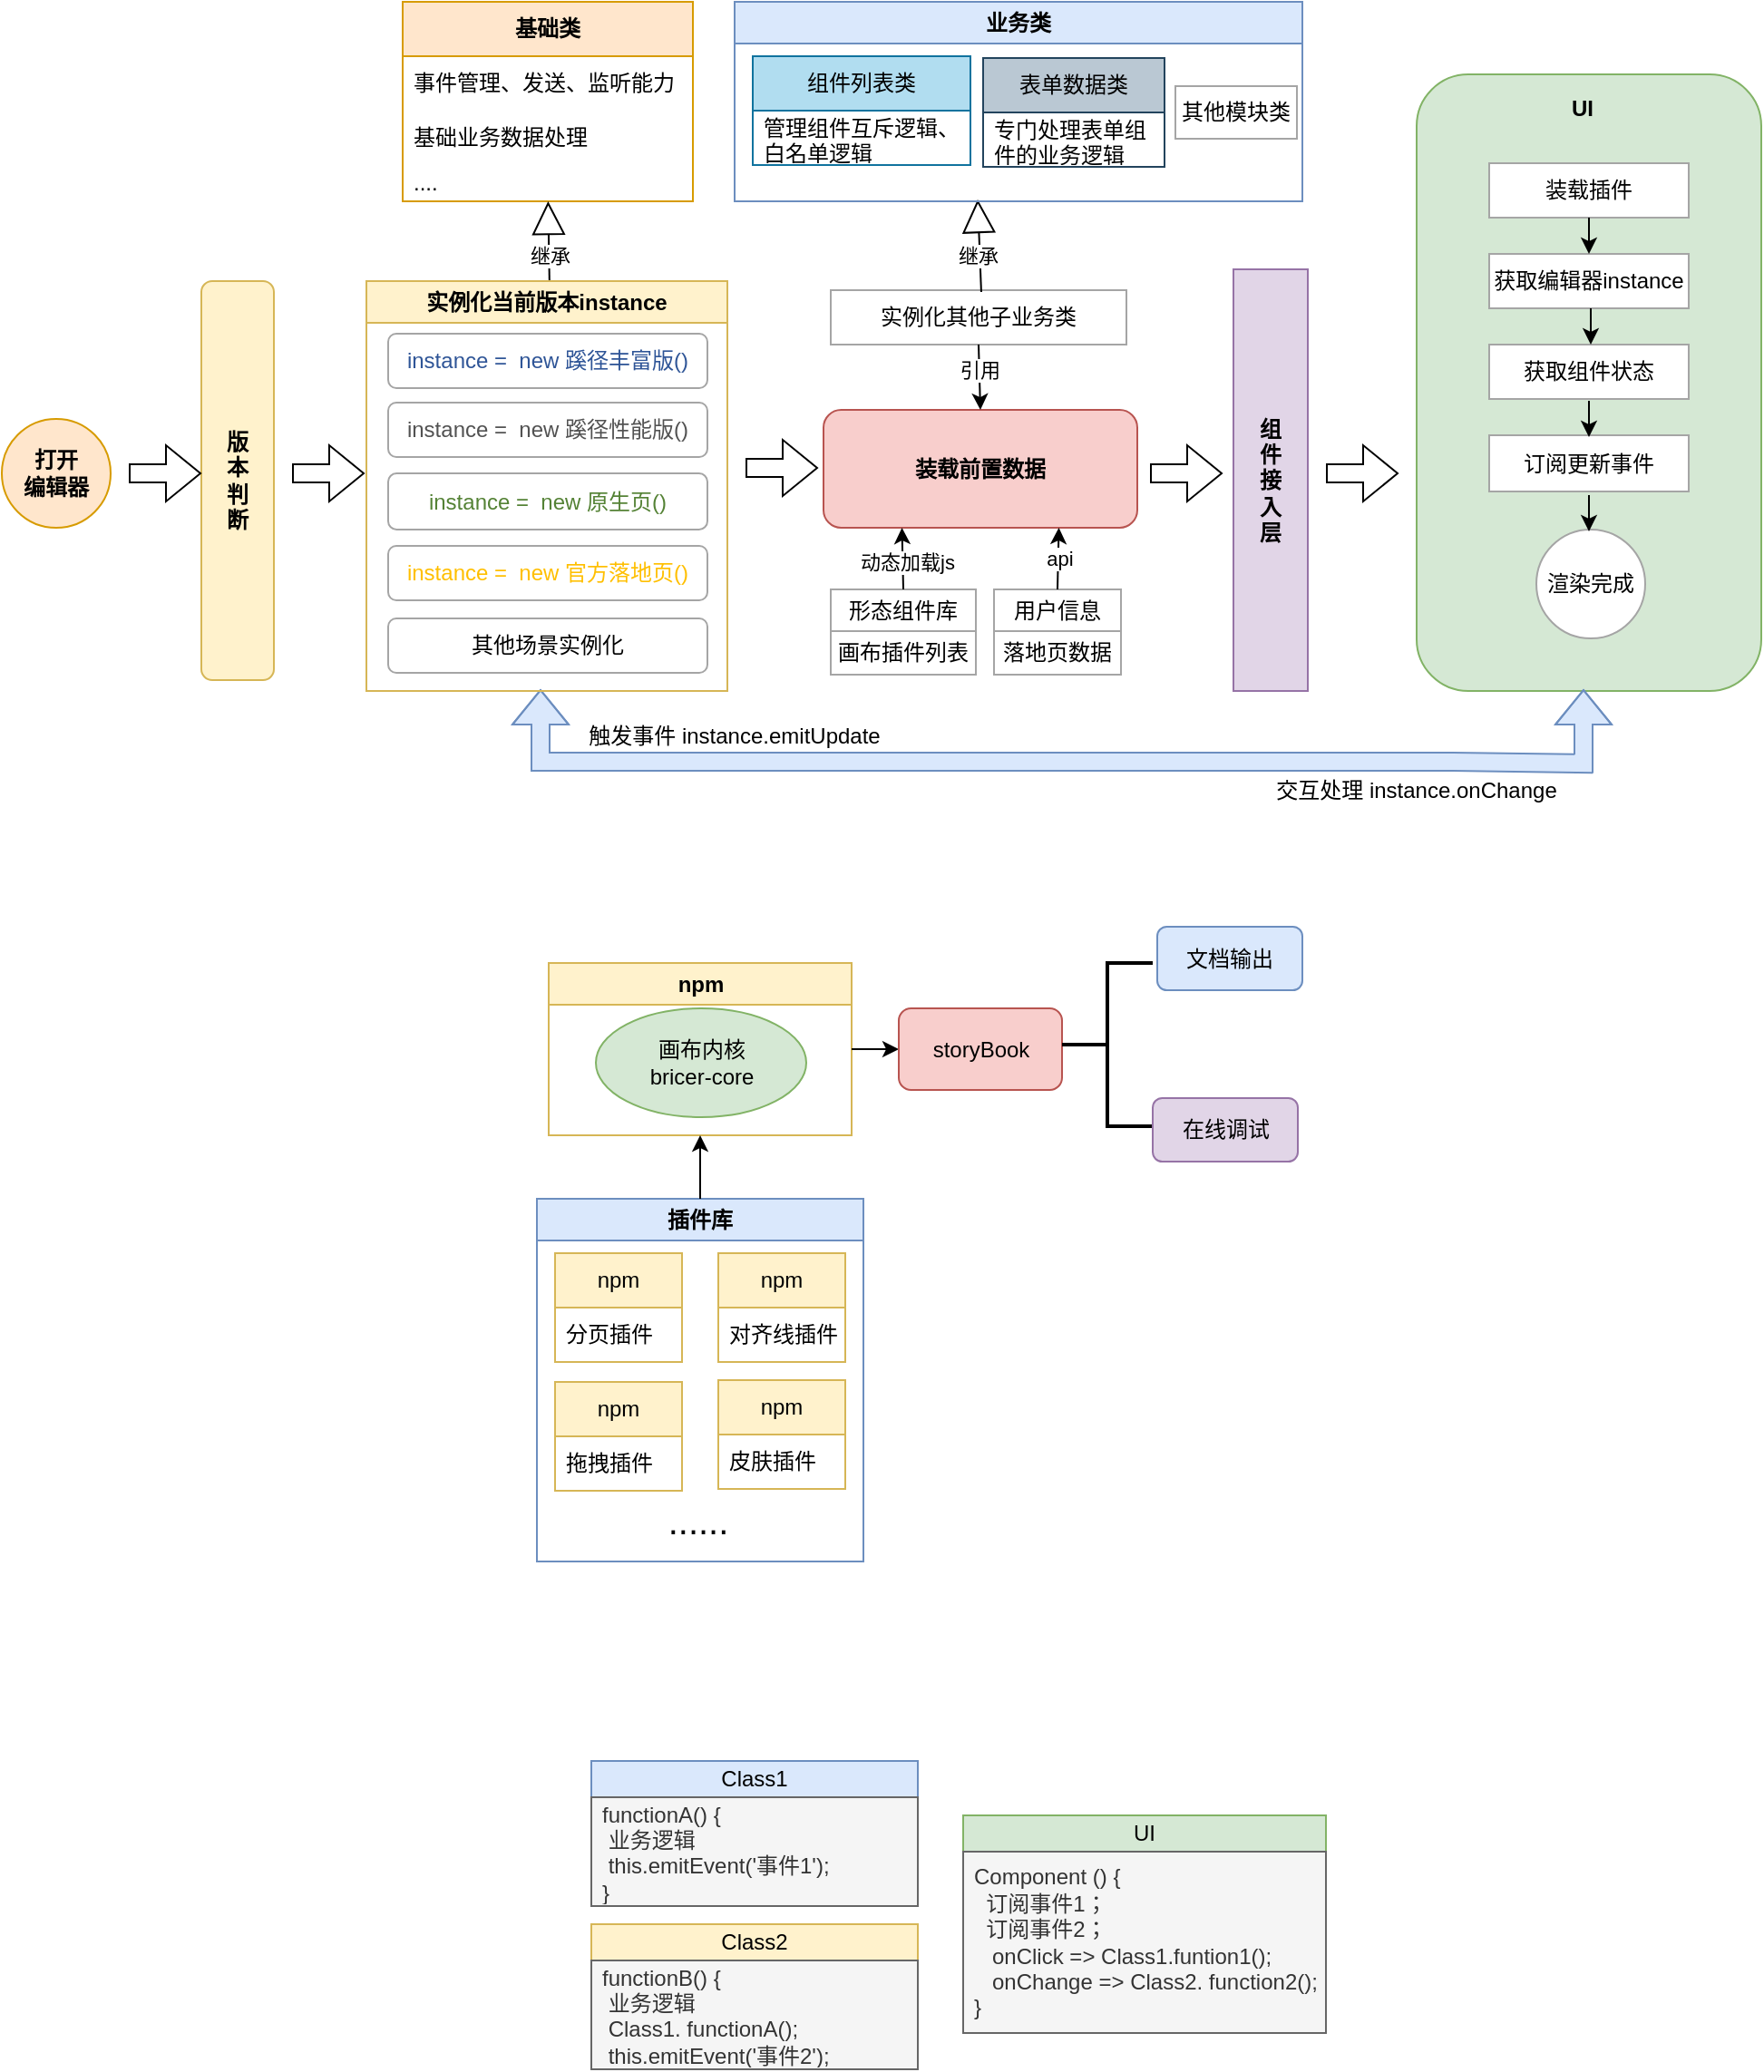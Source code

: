 <mxfile version="22.1.18" type="github">
  <diagram name="第 1 页" id="_vfewswIjysuvZJ_qlGc">
    <mxGraphModel dx="1434" dy="1989" grid="1" gridSize="10" guides="1" tooltips="1" connect="1" arrows="1" fold="1" page="1" pageScale="1" pageWidth="827" pageHeight="1169" math="0" shadow="0">
      <root>
        <mxCell id="0" />
        <mxCell id="1" parent="0" />
        <mxCell id="3l8t6mUNtK_PsgLy6fKD-7" value="打开&lt;br&gt;编辑器" style="ellipse;whiteSpace=wrap;html=1;aspect=fixed;fillColor=#ffe6cc;strokeColor=#d79b00;fontStyle=1" vertex="1" parent="1">
          <mxGeometry x="10" y="210" width="60" height="60" as="geometry" />
        </mxCell>
        <mxCell id="3l8t6mUNtK_PsgLy6fKD-10" value="版&lt;br&gt;本&lt;br&gt;判&lt;br&gt;断" style="rounded=1;whiteSpace=wrap;html=1;verticalAlign=middle;labelBackgroundColor=none;strokeColor=#d6b656;fillColor=#fff2cc;fontStyle=1" vertex="1" parent="1">
          <mxGeometry x="120" y="134" width="40" height="220" as="geometry" />
        </mxCell>
        <mxCell id="3l8t6mUNtK_PsgLy6fKD-12" value="instance =&amp;nbsp; new 蹊径丰富版()" style="rounded=1;whiteSpace=wrap;html=1;fontColor=#2f5597;strokeColor=#a5a5a5;fontStyle=0" vertex="1" parent="1">
          <mxGeometry x="223" y="163" width="176" height="30" as="geometry" />
        </mxCell>
        <mxCell id="3l8t6mUNtK_PsgLy6fKD-13" value="instance =&amp;nbsp; new 蹊径性能版()" style="rounded=1;whiteSpace=wrap;html=1;fontColor=#525252;strokeColor=#a5a5a5;fontStyle=0" vertex="1" parent="1">
          <mxGeometry x="223" y="201" width="176" height="30" as="geometry" />
        </mxCell>
        <mxCell id="3l8t6mUNtK_PsgLy6fKD-14" value="instance =&amp;nbsp; new 原生页()" style="rounded=1;whiteSpace=wrap;html=1;fontColor=#548235;strokeColor=#a5a5a5;fontStyle=0" vertex="1" parent="1">
          <mxGeometry x="223" y="240" width="176" height="31" as="geometry" />
        </mxCell>
        <mxCell id="3l8t6mUNtK_PsgLy6fKD-15" value="instance =&amp;nbsp; new 官方落地页()" style="rounded=1;whiteSpace=wrap;html=1;fontColor=#ffbf00;strokeColor=#a5a5a5;fontStyle=0" vertex="1" parent="1">
          <mxGeometry x="223" y="280" width="176" height="30" as="geometry" />
        </mxCell>
        <mxCell id="3l8t6mUNtK_PsgLy6fKD-16" value="其他场景实例化" style="rounded=1;whiteSpace=wrap;html=1;strokeColor=#a5a5a5;fontStyle=0" vertex="1" parent="1">
          <mxGeometry x="223" y="320" width="176" height="30" as="geometry" />
        </mxCell>
        <mxCell id="3l8t6mUNtK_PsgLy6fKD-17" value="基础类" style="swimlane;fontStyle=1;childLayout=stackLayout;horizontal=1;startSize=30;horizontalStack=0;resizeParent=1;resizeParentMax=0;resizeLast=0;collapsible=1;marginBottom=0;whiteSpace=wrap;html=1;strokeColor=#d79b00;fillColor=#ffe6cc;" vertex="1" parent="1">
          <mxGeometry x="231" y="-20" width="160" height="110" as="geometry" />
        </mxCell>
        <mxCell id="3l8t6mUNtK_PsgLy6fKD-18" value="事件管理、发送、监听能力" style="text;strokeColor=none;fillColor=none;align=left;verticalAlign=middle;spacingLeft=4;spacingRight=4;overflow=hidden;points=[[0,0.5],[1,0.5]];portConstraint=eastwest;rotatable=0;whiteSpace=wrap;html=1;fontStyle=0" vertex="1" parent="3l8t6mUNtK_PsgLy6fKD-17">
          <mxGeometry y="30" width="160" height="30" as="geometry" />
        </mxCell>
        <mxCell id="3l8t6mUNtK_PsgLy6fKD-19" value="基础业务数据处理" style="text;strokeColor=none;fillColor=none;align=left;verticalAlign=middle;spacingLeft=4;spacingRight=4;overflow=hidden;points=[[0,0.5],[1,0.5]];portConstraint=eastwest;rotatable=0;whiteSpace=wrap;html=1;fontStyle=0" vertex="1" parent="3l8t6mUNtK_PsgLy6fKD-17">
          <mxGeometry y="60" width="160" height="30" as="geometry" />
        </mxCell>
        <mxCell id="3l8t6mUNtK_PsgLy6fKD-23" value="...." style="text;strokeColor=none;fillColor=none;align=left;verticalAlign=middle;spacingLeft=4;spacingRight=4;overflow=hidden;points=[[0,0.5],[1,0.5]];portConstraint=eastwest;rotatable=0;whiteSpace=wrap;html=1;fontStyle=0" vertex="1" parent="3l8t6mUNtK_PsgLy6fKD-17">
          <mxGeometry y="90" width="160" height="20" as="geometry" />
        </mxCell>
        <mxCell id="3l8t6mUNtK_PsgLy6fKD-26" value="继承" style="endArrow=block;endSize=16;endFill=0;html=1;rounded=0;exitX=0.5;exitY=0;exitDx=0;exitDy=0;fontStyle=0" edge="1" parent="1" target="3l8t6mUNtK_PsgLy6fKD-23">
          <mxGeometry x="-0.225" width="160" relative="1" as="geometry">
            <mxPoint x="312" y="139" as="sourcePoint" />
            <mxPoint x="567" y="44" as="targetPoint" />
            <mxPoint as="offset" />
          </mxGeometry>
        </mxCell>
        <mxCell id="3l8t6mUNtK_PsgLy6fKD-31" value="装载前置数据" style="rounded=1;whiteSpace=wrap;html=1;strokeColor=#b85450;fillColor=#f8cecc;fontStyle=1" vertex="1" parent="1">
          <mxGeometry x="463" y="205" width="173" height="65" as="geometry" />
        </mxCell>
        <mxCell id="3l8t6mUNtK_PsgLy6fKD-32" value="落地页数据" style="rounded=0;whiteSpace=wrap;html=1;strokeColor=#a5a5a5;fontStyle=0" vertex="1" parent="1">
          <mxGeometry x="557" y="327" width="70" height="24" as="geometry" />
        </mxCell>
        <mxCell id="3l8t6mUNtK_PsgLy6fKD-33" value="用户信息" style="rounded=0;whiteSpace=wrap;html=1;strokeColor=#a5a5a5;fontStyle=0" vertex="1" parent="1">
          <mxGeometry x="557" y="304" width="70" height="23" as="geometry" />
        </mxCell>
        <mxCell id="3l8t6mUNtK_PsgLy6fKD-34" value="画布插件列表" style="rounded=0;whiteSpace=wrap;html=1;strokeColor=#a5a5a5;fontStyle=0" vertex="1" parent="1">
          <mxGeometry x="467" y="327" width="80" height="24" as="geometry" />
        </mxCell>
        <mxCell id="3l8t6mUNtK_PsgLy6fKD-35" value="形态组件库" style="rounded=0;whiteSpace=wrap;html=1;strokeColor=#a5a5a5;fontStyle=0" vertex="1" parent="1">
          <mxGeometry x="467" y="304" width="80" height="23" as="geometry" />
        </mxCell>
        <mxCell id="3l8t6mUNtK_PsgLy6fKD-37" value="组&lt;br&gt;件&lt;br&gt;接&lt;br&gt;入&lt;br&gt;层" style="rounded=0;whiteSpace=wrap;html=1;strokeColor=#9673a6;fillColor=#e1d5e7;fontStyle=1" vertex="1" parent="1">
          <mxGeometry x="689" y="127.5" width="41" height="232.5" as="geometry" />
        </mxCell>
        <mxCell id="3l8t6mUNtK_PsgLy6fKD-38" value="实例化其他子业务类" style="rounded=0;whiteSpace=wrap;html=1;fontStyle=0;strokeColor=#a5a5a5;" vertex="1" parent="1">
          <mxGeometry x="467" y="139" width="163" height="30" as="geometry" />
        </mxCell>
        <mxCell id="3l8t6mUNtK_PsgLy6fKD-40" value="组件列表类" style="swimlane;fontStyle=0;childLayout=stackLayout;horizontal=1;startSize=30;horizontalStack=0;resizeParent=1;resizeParentMax=0;resizeLast=0;collapsible=1;marginBottom=0;whiteSpace=wrap;html=1;fillColor=#b1ddf0;strokeColor=#10739e;" vertex="1" parent="1">
          <mxGeometry x="424" y="10" width="120" height="60" as="geometry" />
        </mxCell>
        <mxCell id="3l8t6mUNtK_PsgLy6fKD-42" value="管理组件互斥逻辑、白名单逻辑" style="text;strokeColor=none;fillColor=none;align=left;verticalAlign=middle;spacingLeft=4;spacingRight=4;overflow=hidden;points=[[0,0.5],[1,0.5]];portConstraint=eastwest;rotatable=0;whiteSpace=wrap;html=1;fontStyle=0" vertex="1" parent="3l8t6mUNtK_PsgLy6fKD-40">
          <mxGeometry y="30" width="120" height="30" as="geometry" />
        </mxCell>
        <mxCell id="3l8t6mUNtK_PsgLy6fKD-44" value="表单数据类" style="swimlane;fontStyle=0;childLayout=stackLayout;horizontal=1;startSize=30;horizontalStack=0;resizeParent=1;resizeParentMax=0;resizeLast=0;collapsible=1;marginBottom=0;whiteSpace=wrap;html=1;strokeColor=#23445d;fillColor=#bac8d3;" vertex="1" parent="1">
          <mxGeometry x="551" y="11" width="100" height="60" as="geometry" />
        </mxCell>
        <mxCell id="3l8t6mUNtK_PsgLy6fKD-46" value="专门处理表单组件的业务逻辑" style="text;strokeColor=none;fillColor=none;align=left;verticalAlign=middle;spacingLeft=4;spacingRight=4;overflow=hidden;points=[[0,0.5],[1,0.5]];portConstraint=eastwest;rotatable=0;whiteSpace=wrap;html=1;fontStyle=0" vertex="1" parent="3l8t6mUNtK_PsgLy6fKD-44">
          <mxGeometry y="30" width="100" height="30" as="geometry" />
        </mxCell>
        <mxCell id="3l8t6mUNtK_PsgLy6fKD-63" value="" style="rounded=1;whiteSpace=wrap;html=1;fillColor=#d5e8d4;strokeColor=#82b366;fontStyle=0" vertex="1" parent="1">
          <mxGeometry x="790" y="20" width="190" height="340" as="geometry" />
        </mxCell>
        <mxCell id="3l8t6mUNtK_PsgLy6fKD-64" value="UI" style="text;html=1;strokeColor=none;fillColor=none;align=center;verticalAlign=middle;whiteSpace=wrap;rounded=0;fontStyle=1" vertex="1" parent="1">
          <mxGeometry x="844" y="24" width="75" height="30" as="geometry" />
        </mxCell>
        <mxCell id="3l8t6mUNtK_PsgLy6fKD-65" value="装载插件" style="rounded=0;whiteSpace=wrap;html=1;strokeColor=#a5a5a5;fontStyle=0" vertex="1" parent="1">
          <mxGeometry x="830" y="69" width="110" height="30" as="geometry" />
        </mxCell>
        <mxCell id="3l8t6mUNtK_PsgLy6fKD-66" value="获取编辑器instance" style="rounded=0;whiteSpace=wrap;html=1;strokeColor=#a5a5a5;fontStyle=0" vertex="1" parent="1">
          <mxGeometry x="830" y="119" width="110" height="30" as="geometry" />
        </mxCell>
        <mxCell id="3l8t6mUNtK_PsgLy6fKD-67" value="获取组件状态" style="rounded=0;whiteSpace=wrap;html=1;strokeColor=#a5a5a5;fontStyle=0" vertex="1" parent="1">
          <mxGeometry x="830" y="169" width="110" height="30" as="geometry" />
        </mxCell>
        <mxCell id="3l8t6mUNtK_PsgLy6fKD-68" value="订阅更新事件" style="rounded=0;whiteSpace=wrap;html=1;strokeColor=#a5a5a5;fontStyle=0" vertex="1" parent="1">
          <mxGeometry x="830" y="219" width="110" height="31" as="geometry" />
        </mxCell>
        <mxCell id="3l8t6mUNtK_PsgLy6fKD-73" value="渲染完成" style="ellipse;whiteSpace=wrap;html=1;aspect=fixed;strokeColor=#a5a5a5;fontStyle=0" vertex="1" parent="1">
          <mxGeometry x="856" y="271" width="60" height="60" as="geometry" />
        </mxCell>
        <mxCell id="3l8t6mUNtK_PsgLy6fKD-76" value="" style="shape=flexArrow;endArrow=classic;startArrow=classic;html=1;rounded=0;entryX=0.5;entryY=1;entryDx=0;entryDy=0;strokeColor=#6c8ebf;fillColor=#dae8fc;fontStyle=0" edge="1" parent="1">
          <mxGeometry width="100" height="100" relative="1" as="geometry">
            <mxPoint x="307" y="359" as="sourcePoint" />
            <mxPoint x="882" y="359" as="targetPoint" />
            <Array as="points">
              <mxPoint x="307" y="399" />
              <mxPoint x="597" y="399" />
              <mxPoint x="737" y="399" />
              <mxPoint x="810" y="399" />
              <mxPoint x="882" y="400" />
            </Array>
          </mxGeometry>
        </mxCell>
        <mxCell id="3l8t6mUNtK_PsgLy6fKD-77" value="交互处理 instance.onChange" style="text;html=1;strokeColor=none;fillColor=none;align=center;verticalAlign=middle;whiteSpace=wrap;rounded=0;fontStyle=0" vertex="1" parent="1">
          <mxGeometry x="698" y="400" width="184" height="30" as="geometry" />
        </mxCell>
        <mxCell id="3l8t6mUNtK_PsgLy6fKD-78" value="触发事件 instance.emitUpdate" style="text;html=1;strokeColor=none;fillColor=none;align=center;verticalAlign=middle;whiteSpace=wrap;rounded=0;fontStyle=0" vertex="1" parent="1">
          <mxGeometry x="323" y="370" width="182" height="30" as="geometry" />
        </mxCell>
        <mxCell id="3l8t6mUNtK_PsgLy6fKD-80" value="继承" style="endArrow=block;endSize=16;endFill=0;html=1;rounded=0;exitX=0.644;exitY=0.067;exitDx=0;exitDy=0;exitPerimeter=0;fontStyle=0" edge="1" parent="1">
          <mxGeometry x="-0.214" y="1" width="160" relative="1" as="geometry">
            <mxPoint x="549.972" y="140.01" as="sourcePoint" />
            <mxPoint x="548" y="89" as="targetPoint" />
            <mxPoint as="offset" />
          </mxGeometry>
        </mxCell>
        <mxCell id="3l8t6mUNtK_PsgLy6fKD-81" value="" style="endArrow=classic;html=1;rounded=0;exitX=0.5;exitY=1;exitDx=0;exitDy=0;entryX=0.5;entryY=0;entryDx=0;entryDy=0;fontStyle=0" edge="1" parent="1" source="3l8t6mUNtK_PsgLy6fKD-38" target="3l8t6mUNtK_PsgLy6fKD-31">
          <mxGeometry width="50" height="50" relative="1" as="geometry">
            <mxPoint x="640" y="210" as="sourcePoint" />
            <mxPoint x="690" y="160" as="targetPoint" />
          </mxGeometry>
        </mxCell>
        <mxCell id="3l8t6mUNtK_PsgLy6fKD-82" value="引用" style="edgeLabel;html=1;align=center;verticalAlign=middle;resizable=0;points=[];fontStyle=0" vertex="1" connectable="0" parent="3l8t6mUNtK_PsgLy6fKD-81">
          <mxGeometry x="-0.222" relative="1" as="geometry">
            <mxPoint as="offset" />
          </mxGeometry>
        </mxCell>
        <mxCell id="3l8t6mUNtK_PsgLy6fKD-83" value="" style="endArrow=classic;html=1;rounded=0;entryX=0.25;entryY=1;entryDx=0;entryDy=0;exitX=0.5;exitY=0;exitDx=0;exitDy=0;fontStyle=0" edge="1" parent="1" source="3l8t6mUNtK_PsgLy6fKD-35" target="3l8t6mUNtK_PsgLy6fKD-31">
          <mxGeometry width="50" height="50" relative="1" as="geometry">
            <mxPoint x="640" y="300" as="sourcePoint" />
            <mxPoint x="690" y="250" as="targetPoint" />
          </mxGeometry>
        </mxCell>
        <mxCell id="3l8t6mUNtK_PsgLy6fKD-84" value="动态加载js" style="edgeLabel;html=1;align=center;verticalAlign=middle;resizable=0;points=[];fontStyle=0" vertex="1" connectable="0" parent="3l8t6mUNtK_PsgLy6fKD-83">
          <mxGeometry x="-0.077" y="-2" relative="1" as="geometry">
            <mxPoint as="offset" />
          </mxGeometry>
        </mxCell>
        <mxCell id="3l8t6mUNtK_PsgLy6fKD-85" value="" style="endArrow=classic;html=1;rounded=0;exitX=0.5;exitY=0;exitDx=0;exitDy=0;entryX=0.75;entryY=1;entryDx=0;entryDy=0;fontStyle=0" edge="1" parent="1" source="3l8t6mUNtK_PsgLy6fKD-33" target="3l8t6mUNtK_PsgLy6fKD-31">
          <mxGeometry width="50" height="50" relative="1" as="geometry">
            <mxPoint x="670" y="300" as="sourcePoint" />
            <mxPoint x="720" y="250" as="targetPoint" />
          </mxGeometry>
        </mxCell>
        <mxCell id="3l8t6mUNtK_PsgLy6fKD-86" value="api" style="edgeLabel;html=1;align=center;verticalAlign=middle;resizable=0;points=[];fontStyle=0" vertex="1" connectable="0" parent="3l8t6mUNtK_PsgLy6fKD-85">
          <mxGeometry x="-0.001" relative="1" as="geometry">
            <mxPoint as="offset" />
          </mxGeometry>
        </mxCell>
        <mxCell id="3l8t6mUNtK_PsgLy6fKD-91" value="" style="shape=flexArrow;endArrow=classic;html=1;rounded=0;fontStyle=0" edge="1" parent="1">
          <mxGeometry width="50" height="50" relative="1" as="geometry">
            <mxPoint x="420" y="237" as="sourcePoint" />
            <mxPoint x="460" y="237" as="targetPoint" />
          </mxGeometry>
        </mxCell>
        <mxCell id="3l8t6mUNtK_PsgLy6fKD-93" value="" style="shape=flexArrow;endArrow=classic;html=1;rounded=0;fontStyle=0" edge="1" parent="1">
          <mxGeometry width="50" height="50" relative="1" as="geometry">
            <mxPoint x="643" y="240" as="sourcePoint" />
            <mxPoint x="683" y="240" as="targetPoint" />
          </mxGeometry>
        </mxCell>
        <mxCell id="3l8t6mUNtK_PsgLy6fKD-97" value="业务类" style="swimlane;whiteSpace=wrap;html=1;strokeColor=#6c8ebf;fillColor=#dae8fc;fontStyle=1" vertex="1" parent="1">
          <mxGeometry x="414" y="-20" width="313" height="110" as="geometry" />
        </mxCell>
        <mxCell id="3l8t6mUNtK_PsgLy6fKD-101" value="其他模块类" style="rounded=0;whiteSpace=wrap;html=1;strokeColor=#a5a5a5;fontStyle=0" vertex="1" parent="3l8t6mUNtK_PsgLy6fKD-97">
          <mxGeometry x="243" y="46.5" width="67" height="29" as="geometry" />
        </mxCell>
        <mxCell id="3l8t6mUNtK_PsgLy6fKD-102" value="" style="shape=flexArrow;endArrow=classic;html=1;rounded=0;fontStyle=0" edge="1" parent="1">
          <mxGeometry width="50" height="50" relative="1" as="geometry">
            <mxPoint x="740" y="240" as="sourcePoint" />
            <mxPoint x="780" y="240" as="targetPoint" />
          </mxGeometry>
        </mxCell>
        <mxCell id="3l8t6mUNtK_PsgLy6fKD-111" value="" style="endArrow=classic;html=1;rounded=0;exitX=0.5;exitY=1;exitDx=0;exitDy=0;fontStyle=0" edge="1" parent="1" source="3l8t6mUNtK_PsgLy6fKD-65" target="3l8t6mUNtK_PsgLy6fKD-66">
          <mxGeometry width="50" height="50" relative="1" as="geometry">
            <mxPoint x="1070" y="200" as="sourcePoint" />
            <mxPoint x="1120" y="150" as="targetPoint" />
          </mxGeometry>
        </mxCell>
        <mxCell id="3l8t6mUNtK_PsgLy6fKD-112" value="" style="endArrow=classic;html=1;rounded=0;exitX=0.5;exitY=1;exitDx=0;exitDy=0;fontStyle=0" edge="1" parent="1">
          <mxGeometry width="50" height="50" relative="1" as="geometry">
            <mxPoint x="886" y="149" as="sourcePoint" />
            <mxPoint x="886" y="169" as="targetPoint" />
          </mxGeometry>
        </mxCell>
        <mxCell id="3l8t6mUNtK_PsgLy6fKD-113" value="" style="endArrow=classic;html=1;rounded=0;exitX=0.5;exitY=1;exitDx=0;exitDy=0;fontStyle=0" edge="1" parent="1">
          <mxGeometry width="50" height="50" relative="1" as="geometry">
            <mxPoint x="885" y="200" as="sourcePoint" />
            <mxPoint x="885" y="220" as="targetPoint" />
          </mxGeometry>
        </mxCell>
        <mxCell id="3l8t6mUNtK_PsgLy6fKD-114" value="" style="endArrow=classic;html=1;rounded=0;exitX=0.5;exitY=1;exitDx=0;exitDy=0;fontStyle=0" edge="1" parent="1">
          <mxGeometry width="50" height="50" relative="1" as="geometry">
            <mxPoint x="885" y="252" as="sourcePoint" />
            <mxPoint x="885" y="272" as="targetPoint" />
          </mxGeometry>
        </mxCell>
        <mxCell id="3l8t6mUNtK_PsgLy6fKD-115" value="实例化当前版本instance" style="swimlane;whiteSpace=wrap;html=1;fillColor=#fff2cc;strokeColor=#d6b656;fontStyle=1" vertex="1" parent="1">
          <mxGeometry x="211" y="134" width="199" height="226" as="geometry" />
        </mxCell>
        <mxCell id="3l8t6mUNtK_PsgLy6fKD-116" value="" style="shape=flexArrow;endArrow=classic;html=1;rounded=0;fontStyle=0" edge="1" parent="1">
          <mxGeometry width="50" height="50" relative="1" as="geometry">
            <mxPoint x="170" y="240" as="sourcePoint" />
            <mxPoint x="210" y="240" as="targetPoint" />
          </mxGeometry>
        </mxCell>
        <mxCell id="3l8t6mUNtK_PsgLy6fKD-117" value="" style="shape=flexArrow;endArrow=classic;html=1;rounded=0;fontStyle=0" edge="1" parent="1">
          <mxGeometry width="50" height="50" relative="1" as="geometry">
            <mxPoint x="80" y="240" as="sourcePoint" />
            <mxPoint x="120" y="240" as="targetPoint" />
          </mxGeometry>
        </mxCell>
        <mxCell id="3l8t6mUNtK_PsgLy6fKD-148" value="npm" style="swimlane;whiteSpace=wrap;html=1;fillColor=#fff2cc;strokeColor=#d6b656;" vertex="1" parent="1">
          <mxGeometry x="311.5" y="510" width="167" height="95" as="geometry" />
        </mxCell>
        <mxCell id="3l8t6mUNtK_PsgLy6fKD-149" value="画布内核&lt;br&gt;bricer-core" style="ellipse;whiteSpace=wrap;html=1;fillColor=#d5e8d4;strokeColor=#82b366;" vertex="1" parent="3l8t6mUNtK_PsgLy6fKD-148">
          <mxGeometry x="26" y="25" width="116" height="60" as="geometry" />
        </mxCell>
        <mxCell id="3l8t6mUNtK_PsgLy6fKD-150" value="插件库" style="swimlane;whiteSpace=wrap;html=1;fillColor=#dae8fc;strokeColor=#6c8ebf;" vertex="1" parent="1">
          <mxGeometry x="305" y="640" width="180" height="200" as="geometry" />
        </mxCell>
        <mxCell id="3l8t6mUNtK_PsgLy6fKD-160" value="npm" style="swimlane;fontStyle=0;childLayout=stackLayout;horizontal=1;startSize=30;horizontalStack=0;resizeParent=1;resizeParentMax=0;resizeLast=0;collapsible=1;marginBottom=0;whiteSpace=wrap;html=1;fillColor=#fff2cc;strokeColor=#d6b656;" vertex="1" parent="3l8t6mUNtK_PsgLy6fKD-150">
          <mxGeometry x="10" y="30" width="70" height="60" as="geometry" />
        </mxCell>
        <mxCell id="3l8t6mUNtK_PsgLy6fKD-161" value="分页插件" style="text;strokeColor=none;fillColor=none;align=left;verticalAlign=middle;spacingLeft=4;spacingRight=4;overflow=hidden;points=[[0,0.5],[1,0.5]];portConstraint=eastwest;rotatable=0;whiteSpace=wrap;html=1;" vertex="1" parent="3l8t6mUNtK_PsgLy6fKD-160">
          <mxGeometry y="30" width="70" height="30" as="geometry" />
        </mxCell>
        <mxCell id="3l8t6mUNtK_PsgLy6fKD-166" value="npm" style="swimlane;fontStyle=0;childLayout=stackLayout;horizontal=1;startSize=30;horizontalStack=0;resizeParent=1;resizeParentMax=0;resizeLast=0;collapsible=1;marginBottom=0;whiteSpace=wrap;html=1;fillColor=#fff2cc;strokeColor=#d6b656;" vertex="1" parent="3l8t6mUNtK_PsgLy6fKD-150">
          <mxGeometry x="100" y="30" width="70" height="60" as="geometry" />
        </mxCell>
        <mxCell id="3l8t6mUNtK_PsgLy6fKD-167" value="对齐线插件" style="text;strokeColor=none;fillColor=none;align=left;verticalAlign=middle;spacingLeft=4;spacingRight=4;overflow=hidden;points=[[0,0.5],[1,0.5]];portConstraint=eastwest;rotatable=0;whiteSpace=wrap;html=1;" vertex="1" parent="3l8t6mUNtK_PsgLy6fKD-166">
          <mxGeometry y="30" width="70" height="30" as="geometry" />
        </mxCell>
        <mxCell id="3l8t6mUNtK_PsgLy6fKD-168" value="npm" style="swimlane;fontStyle=0;childLayout=stackLayout;horizontal=1;startSize=30;horizontalStack=0;resizeParent=1;resizeParentMax=0;resizeLast=0;collapsible=1;marginBottom=0;whiteSpace=wrap;html=1;fillColor=#fff2cc;strokeColor=#d6b656;" vertex="1" parent="3l8t6mUNtK_PsgLy6fKD-150">
          <mxGeometry x="100" y="100" width="70" height="60" as="geometry" />
        </mxCell>
        <mxCell id="3l8t6mUNtK_PsgLy6fKD-169" value="皮肤插件" style="text;strokeColor=none;fillColor=none;align=left;verticalAlign=middle;spacingLeft=4;spacingRight=4;overflow=hidden;points=[[0,0.5],[1,0.5]];portConstraint=eastwest;rotatable=0;whiteSpace=wrap;html=1;" vertex="1" parent="3l8t6mUNtK_PsgLy6fKD-168">
          <mxGeometry y="30" width="70" height="30" as="geometry" />
        </mxCell>
        <mxCell id="3l8t6mUNtK_PsgLy6fKD-170" value="npm" style="swimlane;fontStyle=0;childLayout=stackLayout;horizontal=1;startSize=30;horizontalStack=0;resizeParent=1;resizeParentMax=0;resizeLast=0;collapsible=1;marginBottom=0;whiteSpace=wrap;html=1;fillColor=#fff2cc;strokeColor=#d6b656;" vertex="1" parent="3l8t6mUNtK_PsgLy6fKD-150">
          <mxGeometry x="10" y="101" width="70" height="60" as="geometry" />
        </mxCell>
        <mxCell id="3l8t6mUNtK_PsgLy6fKD-171" value="拖拽插件" style="text;strokeColor=none;fillColor=none;align=left;verticalAlign=middle;spacingLeft=4;spacingRight=4;overflow=hidden;points=[[0,0.5],[1,0.5]];portConstraint=eastwest;rotatable=0;whiteSpace=wrap;html=1;" vertex="1" parent="3l8t6mUNtK_PsgLy6fKD-170">
          <mxGeometry y="30" width="70" height="30" as="geometry" />
        </mxCell>
        <mxCell id="3l8t6mUNtK_PsgLy6fKD-188" value="......" style="text;html=1;strokeColor=none;fillColor=none;align=center;verticalAlign=middle;whiteSpace=wrap;rounded=0;fontSize=20;" vertex="1" parent="3l8t6mUNtK_PsgLy6fKD-150">
          <mxGeometry x="59" y="162" width="60" height="30" as="geometry" />
        </mxCell>
        <mxCell id="3l8t6mUNtK_PsgLy6fKD-187" value="" style="endArrow=classic;html=1;rounded=0;entryX=0.5;entryY=1;entryDx=0;entryDy=0;" edge="1" parent="1" source="3l8t6mUNtK_PsgLy6fKD-150" target="3l8t6mUNtK_PsgLy6fKD-148">
          <mxGeometry width="50" height="50" relative="1" as="geometry">
            <mxPoint x="360" y="670" as="sourcePoint" />
            <mxPoint x="410" y="620" as="targetPoint" />
          </mxGeometry>
        </mxCell>
        <mxCell id="3l8t6mUNtK_PsgLy6fKD-189" value="" style="endArrow=classic;html=1;rounded=0;exitX=1;exitY=0.5;exitDx=0;exitDy=0;entryX=0;entryY=0.5;entryDx=0;entryDy=0;" edge="1" parent="1" source="3l8t6mUNtK_PsgLy6fKD-148" target="3l8t6mUNtK_PsgLy6fKD-190">
          <mxGeometry width="50" height="50" relative="1" as="geometry">
            <mxPoint x="590" y="580" as="sourcePoint" />
            <mxPoint x="520" y="558" as="targetPoint" />
          </mxGeometry>
        </mxCell>
        <mxCell id="3l8t6mUNtK_PsgLy6fKD-190" value="storyBook" style="rounded=1;whiteSpace=wrap;html=1;fillColor=#f8cecc;strokeColor=#b85450;" vertex="1" parent="1">
          <mxGeometry x="504.5" y="535" width="90" height="45" as="geometry" />
        </mxCell>
        <mxCell id="3l8t6mUNtK_PsgLy6fKD-193" value="" style="strokeWidth=2;html=1;shape=mxgraph.flowchart.annotation_2;align=left;labelPosition=right;pointerEvents=1;rotation=0;" vertex="1" parent="1">
          <mxGeometry x="594.5" y="510" width="50" height="90" as="geometry" />
        </mxCell>
        <mxCell id="3l8t6mUNtK_PsgLy6fKD-194" value="文档输出" style="rounded=1;whiteSpace=wrap;html=1;fillColor=#dae8fc;strokeColor=#6c8ebf;" vertex="1" parent="1">
          <mxGeometry x="647" y="490" width="80" height="35" as="geometry" />
        </mxCell>
        <mxCell id="3l8t6mUNtK_PsgLy6fKD-195" value="在线调试" style="rounded=1;whiteSpace=wrap;html=1;fillColor=#e1d5e7;strokeColor=#9673a6;" vertex="1" parent="1">
          <mxGeometry x="644.5" y="584.5" width="80" height="35" as="geometry" />
        </mxCell>
        <mxCell id="3l8t6mUNtK_PsgLy6fKD-201" value="Class1" style="swimlane;fontStyle=0;childLayout=stackLayout;horizontal=1;startSize=20;horizontalStack=0;resizeParent=1;resizeParentMax=0;resizeLast=0;collapsible=1;marginBottom=0;whiteSpace=wrap;html=1;fillColor=#dae8fc;strokeColor=#6c8ebf;" vertex="1" parent="1">
          <mxGeometry x="335" y="950" width="180" height="80" as="geometry" />
        </mxCell>
        <mxCell id="3l8t6mUNtK_PsgLy6fKD-202" value="functionA() {&lt;br&gt;&amp;nbsp;业务逻辑&lt;br&gt;&amp;nbsp;this.emitEvent(&#39;事件1&#39;);&lt;br&gt;}" style="text;strokeColor=#666666;fillColor=#f5f5f5;align=left;verticalAlign=middle;spacingLeft=4;spacingRight=4;overflow=hidden;points=[[0,0.5],[1,0.5]];portConstraint=eastwest;rotatable=0;whiteSpace=wrap;html=1;fontColor=#333333;" vertex="1" parent="3l8t6mUNtK_PsgLy6fKD-201">
          <mxGeometry y="20" width="180" height="60" as="geometry" />
        </mxCell>
        <mxCell id="3l8t6mUNtK_PsgLy6fKD-206" value="Class2" style="swimlane;fontStyle=0;childLayout=stackLayout;horizontal=1;startSize=20;horizontalStack=0;resizeParent=1;resizeParentMax=0;resizeLast=0;collapsible=1;marginBottom=0;whiteSpace=wrap;html=1;fillColor=#fff2cc;strokeColor=#d6b656;" vertex="1" parent="1">
          <mxGeometry x="335" y="1040" width="180" height="80" as="geometry" />
        </mxCell>
        <mxCell id="3l8t6mUNtK_PsgLy6fKD-207" value="functionB() {&lt;br&gt;&amp;nbsp;业务逻辑&lt;br&gt;&amp;nbsp;Class1.&amp;nbsp;functionA();&lt;br&gt;&amp;nbsp;this.emitEvent(&#39;事件2&#39;);&lt;br&gt;}" style="text;strokeColor=#666666;fillColor=#f5f5f5;align=left;verticalAlign=middle;spacingLeft=4;spacingRight=4;overflow=hidden;points=[[0,0.5],[1,0.5]];portConstraint=eastwest;rotatable=0;whiteSpace=wrap;html=1;fontColor=#333333;" vertex="1" parent="3l8t6mUNtK_PsgLy6fKD-206">
          <mxGeometry y="20" width="180" height="60" as="geometry" />
        </mxCell>
        <mxCell id="3l8t6mUNtK_PsgLy6fKD-209" value="UI" style="swimlane;fontStyle=0;childLayout=stackLayout;horizontal=1;startSize=20;horizontalStack=0;resizeParent=1;resizeParentMax=0;resizeLast=0;collapsible=1;marginBottom=0;whiteSpace=wrap;html=1;fillColor=#d5e8d4;strokeColor=#82b366;" vertex="1" parent="1">
          <mxGeometry x="540" y="980" width="200" height="120" as="geometry" />
        </mxCell>
        <mxCell id="3l8t6mUNtK_PsgLy6fKD-210" value="Component () {&lt;br&gt;&amp;nbsp; 订阅事件1；&lt;br&gt;&amp;nbsp; 订阅事件2；&lt;br&gt;&amp;nbsp; &amp;nbsp;onClick =&amp;gt; Class1.funtion1();&lt;br&gt;&amp;nbsp; &amp;nbsp;onChange =&amp;gt; Class2. function2();&lt;br&gt;}" style="text;strokeColor=#666666;fillColor=#f5f5f5;align=left;verticalAlign=middle;spacingLeft=4;spacingRight=4;overflow=hidden;points=[[0,0.5],[1,0.5]];portConstraint=eastwest;rotatable=0;whiteSpace=wrap;html=1;fontColor=#333333;" vertex="1" parent="3l8t6mUNtK_PsgLy6fKD-209">
          <mxGeometry y="20" width="200" height="100" as="geometry" />
        </mxCell>
      </root>
    </mxGraphModel>
  </diagram>
</mxfile>
